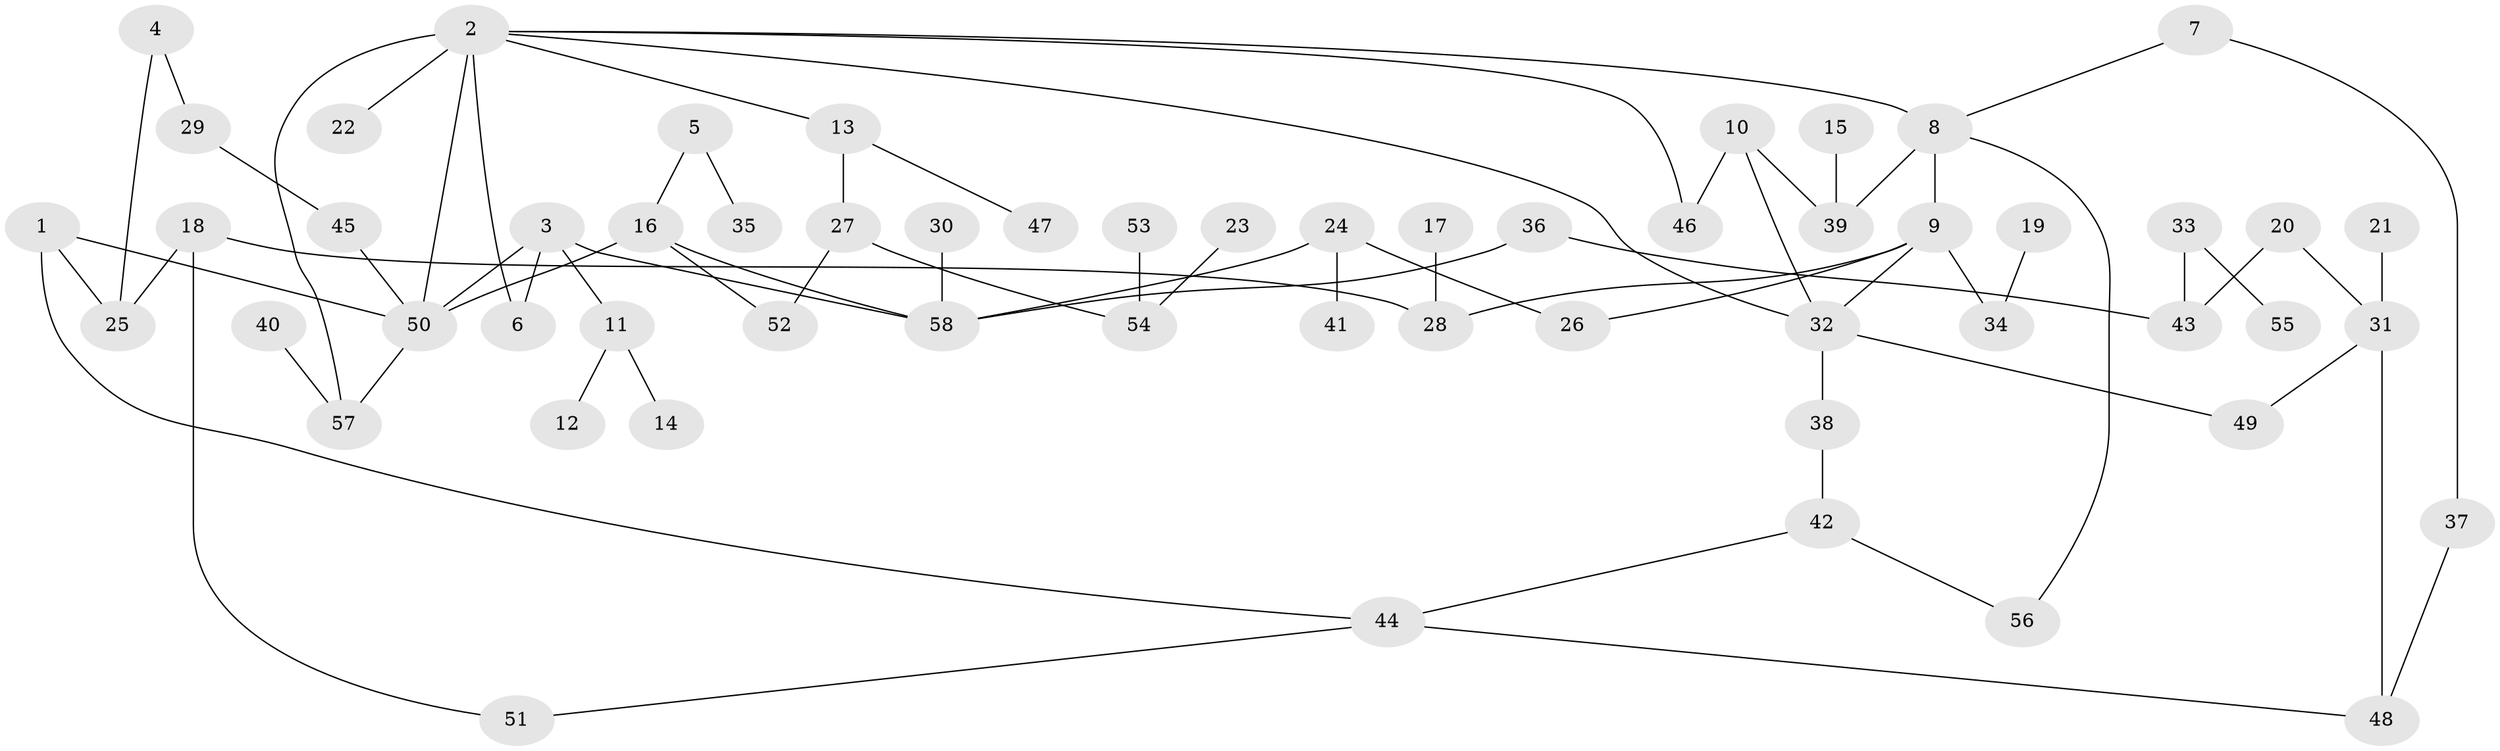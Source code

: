 // original degree distribution, {5: 0.05154639175257732, 6: 0.041237113402061855, 4: 0.1134020618556701, 3: 0.13402061855670103, 2: 0.30927835051546393, 1: 0.35051546391752575}
// Generated by graph-tools (version 1.1) at 2025/36/03/04/25 23:36:13]
// undirected, 58 vertices, 73 edges
graph export_dot {
  node [color=gray90,style=filled];
  1;
  2;
  3;
  4;
  5;
  6;
  7;
  8;
  9;
  10;
  11;
  12;
  13;
  14;
  15;
  16;
  17;
  18;
  19;
  20;
  21;
  22;
  23;
  24;
  25;
  26;
  27;
  28;
  29;
  30;
  31;
  32;
  33;
  34;
  35;
  36;
  37;
  38;
  39;
  40;
  41;
  42;
  43;
  44;
  45;
  46;
  47;
  48;
  49;
  50;
  51;
  52;
  53;
  54;
  55;
  56;
  57;
  58;
  1 -- 25 [weight=1.0];
  1 -- 44 [weight=1.0];
  1 -- 50 [weight=1.0];
  2 -- 6 [weight=1.0];
  2 -- 8 [weight=1.0];
  2 -- 13 [weight=1.0];
  2 -- 22 [weight=2.0];
  2 -- 32 [weight=1.0];
  2 -- 46 [weight=1.0];
  2 -- 50 [weight=1.0];
  2 -- 57 [weight=1.0];
  3 -- 6 [weight=1.0];
  3 -- 11 [weight=1.0];
  3 -- 50 [weight=1.0];
  3 -- 58 [weight=1.0];
  4 -- 25 [weight=1.0];
  4 -- 29 [weight=1.0];
  5 -- 16 [weight=1.0];
  5 -- 35 [weight=1.0];
  7 -- 8 [weight=1.0];
  7 -- 37 [weight=1.0];
  8 -- 9 [weight=1.0];
  8 -- 39 [weight=1.0];
  8 -- 56 [weight=1.0];
  9 -- 26 [weight=1.0];
  9 -- 28 [weight=1.0];
  9 -- 32 [weight=1.0];
  9 -- 34 [weight=1.0];
  10 -- 32 [weight=1.0];
  10 -- 39 [weight=1.0];
  10 -- 46 [weight=1.0];
  11 -- 12 [weight=1.0];
  11 -- 14 [weight=1.0];
  13 -- 27 [weight=1.0];
  13 -- 47 [weight=1.0];
  15 -- 39 [weight=1.0];
  16 -- 50 [weight=1.0];
  16 -- 52 [weight=1.0];
  16 -- 58 [weight=1.0];
  17 -- 28 [weight=1.0];
  18 -- 25 [weight=1.0];
  18 -- 28 [weight=1.0];
  18 -- 51 [weight=1.0];
  19 -- 34 [weight=1.0];
  20 -- 31 [weight=1.0];
  20 -- 43 [weight=1.0];
  21 -- 31 [weight=1.0];
  23 -- 54 [weight=1.0];
  24 -- 26 [weight=1.0];
  24 -- 41 [weight=1.0];
  24 -- 58 [weight=1.0];
  27 -- 52 [weight=1.0];
  27 -- 54 [weight=1.0];
  29 -- 45 [weight=1.0];
  30 -- 58 [weight=1.0];
  31 -- 48 [weight=1.0];
  31 -- 49 [weight=1.0];
  32 -- 38 [weight=1.0];
  32 -- 49 [weight=1.0];
  33 -- 43 [weight=1.0];
  33 -- 55 [weight=1.0];
  36 -- 43 [weight=1.0];
  36 -- 58 [weight=1.0];
  37 -- 48 [weight=1.0];
  38 -- 42 [weight=1.0];
  40 -- 57 [weight=1.0];
  42 -- 44 [weight=1.0];
  42 -- 56 [weight=1.0];
  44 -- 48 [weight=1.0];
  44 -- 51 [weight=1.0];
  45 -- 50 [weight=1.0];
  50 -- 57 [weight=1.0];
  53 -- 54 [weight=1.0];
}
